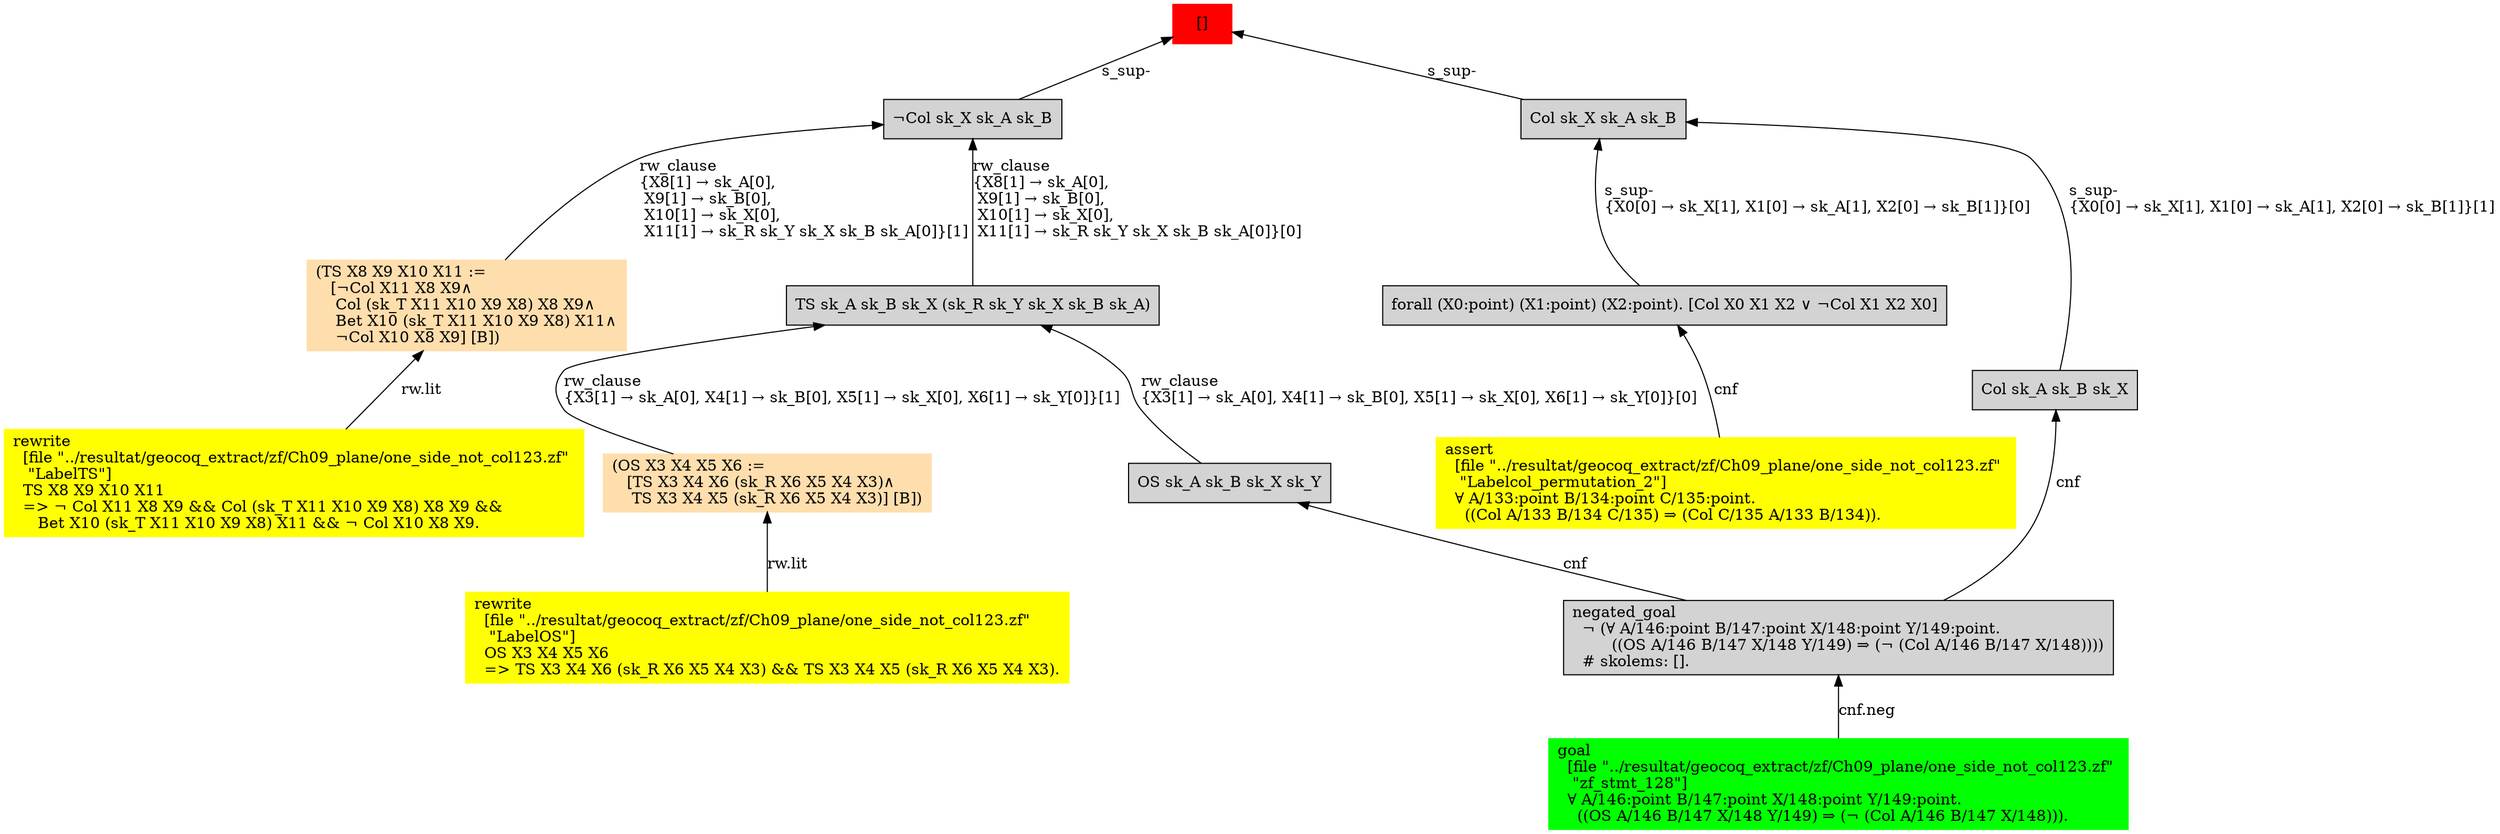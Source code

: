 digraph "unsat_graph" {
  vertex_0 [color=red, label="[]", shape=box, style=filled];
  vertex_0 -> vertex_1 [label="s_sup-\l", dir="back"];
  vertex_1 [shape=box, label="¬Col sk_X sk_A sk_B\l", style=filled];
  vertex_1 -> vertex_2 [label="rw_clause\l\{X8[1] → sk_A[0], \l X9[1] → sk_B[0], \l X10[1] → sk_X[0], \l X11[1] → sk_R sk_Y sk_X sk_B sk_A[0]\}[1]\l", dir="back"];
  vertex_2 [color=navajowhite, shape=box, label="(TS X8 X9 X10 X11 :=\l   [¬Col X11 X8 X9∧\l    Col (sk_T X11 X10 X9 X8) X8 X9∧\l    Bet X10 (sk_T X11 X10 X9 X8) X11∧\l    ¬Col X10 X8 X9] [B])\l", style=filled];
  vertex_2 -> vertex_3 [label="rw.lit", dir="back"];
  vertex_3 [color=yellow, shape=box, label="rewrite\l  [file \"../resultat/geocoq_extract/zf/Ch09_plane/one_side_not_col123.zf\" \l   \"LabelTS\"]\l  TS X8 X9 X10 X11\l  =\> ¬ Col X11 X8 X9 && Col (sk_T X11 X10 X9 X8) X8 X9 && \l     Bet X10 (sk_T X11 X10 X9 X8) X11 && ¬ Col X10 X8 X9.\l", style=filled];
  vertex_1 -> vertex_4 [label="rw_clause\l\{X8[1] → sk_A[0], \l X9[1] → sk_B[0], \l X10[1] → sk_X[0], \l X11[1] → sk_R sk_Y sk_X sk_B sk_A[0]\}[0]\l", dir="back"];
  vertex_4 [shape=box, label="TS sk_A sk_B sk_X (sk_R sk_Y sk_X sk_B sk_A)\l", style=filled];
  vertex_4 -> vertex_5 [label="rw_clause\l\{X3[1] → sk_A[0], X4[1] → sk_B[0], X5[1] → sk_X[0], X6[1] → sk_Y[0]\}[1]\l", dir="back"];
  vertex_5 [color=navajowhite, shape=box, label="(OS X3 X4 X5 X6 :=\l   [TS X3 X4 X6 (sk_R X6 X5 X4 X3)∧\l    TS X3 X4 X5 (sk_R X6 X5 X4 X3)] [B])\l", style=filled];
  vertex_5 -> vertex_6 [label="rw.lit", dir="back"];
  vertex_6 [color=yellow, shape=box, label="rewrite\l  [file \"../resultat/geocoq_extract/zf/Ch09_plane/one_side_not_col123.zf\" \l   \"LabelOS\"]\l  OS X3 X4 X5 X6\l  =\> TS X3 X4 X6 (sk_R X6 X5 X4 X3) && TS X3 X4 X5 (sk_R X6 X5 X4 X3).\l", style=filled];
  vertex_4 -> vertex_7 [label="rw_clause\l\{X3[1] → sk_A[0], X4[1] → sk_B[0], X5[1] → sk_X[0], X6[1] → sk_Y[0]\}[0]\l", dir="back"];
  vertex_7 [shape=box, label="OS sk_A sk_B sk_X sk_Y\l", style=filled];
  vertex_7 -> vertex_8 [label="cnf", dir="back"];
  vertex_8 [shape=box, label="negated_goal\l  ¬ (∀ A/146:point B/147:point X/148:point Y/149:point.\l        ((OS A/146 B/147 X/148 Y/149) ⇒ (¬ (Col A/146 B/147 X/148))))\l  # skolems: [].\l", style=filled];
  vertex_8 -> vertex_9 [label="cnf.neg", dir="back"];
  vertex_9 [color=green, shape=box, label="goal\l  [file \"../resultat/geocoq_extract/zf/Ch09_plane/one_side_not_col123.zf\" \l   \"zf_stmt_128\"]\l  ∀ A/146:point B/147:point X/148:point Y/149:point.\l    ((OS A/146 B/147 X/148 Y/149) ⇒ (¬ (Col A/146 B/147 X/148))).\l", style=filled];
  vertex_0 -> vertex_10 [label="s_sup-\l", dir="back"];
  vertex_10 [shape=box, label="Col sk_X sk_A sk_B\l", style=filled];
  vertex_10 -> vertex_11 [label="s_sup-\l\{X0[0] → sk_X[1], X1[0] → sk_A[1], X2[0] → sk_B[1]\}[0]\l", dir="back"];
  vertex_11 [shape=box, label="forall (X0:point) (X1:point) (X2:point). [Col X0 X1 X2 ∨ ¬Col X1 X2 X0]\l", style=filled];
  vertex_11 -> vertex_12 [label="cnf", dir="back"];
  vertex_12 [color=yellow, shape=box, label="assert\l  [file \"../resultat/geocoq_extract/zf/Ch09_plane/one_side_not_col123.zf\" \l   \"Labelcol_permutation_2\"]\l  ∀ A/133:point B/134:point C/135:point.\l    ((Col A/133 B/134 C/135) ⇒ (Col C/135 A/133 B/134)).\l", style=filled];
  vertex_10 -> vertex_13 [label="s_sup-\l\{X0[0] → sk_X[1], X1[0] → sk_A[1], X2[0] → sk_B[1]\}[1]\l", dir="back"];
  vertex_13 [shape=box, label="Col sk_A sk_B sk_X\l", style=filled];
  vertex_13 -> vertex_8 [label="cnf", dir="back"];
  }


